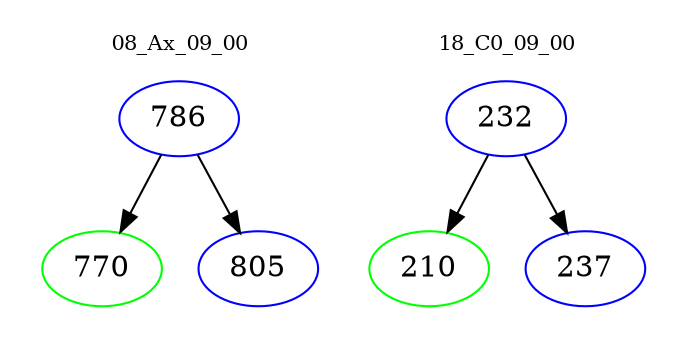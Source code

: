 digraph{
subgraph cluster_0 {
color = white
label = "08_Ax_09_00";
fontsize=10;
T0_786 [label="786", color="blue"]
T0_786 -> T0_770 [color="black"]
T0_770 [label="770", color="green"]
T0_786 -> T0_805 [color="black"]
T0_805 [label="805", color="blue"]
}
subgraph cluster_1 {
color = white
label = "18_C0_09_00";
fontsize=10;
T1_232 [label="232", color="blue"]
T1_232 -> T1_210 [color="black"]
T1_210 [label="210", color="green"]
T1_232 -> T1_237 [color="black"]
T1_237 [label="237", color="blue"]
}
}
